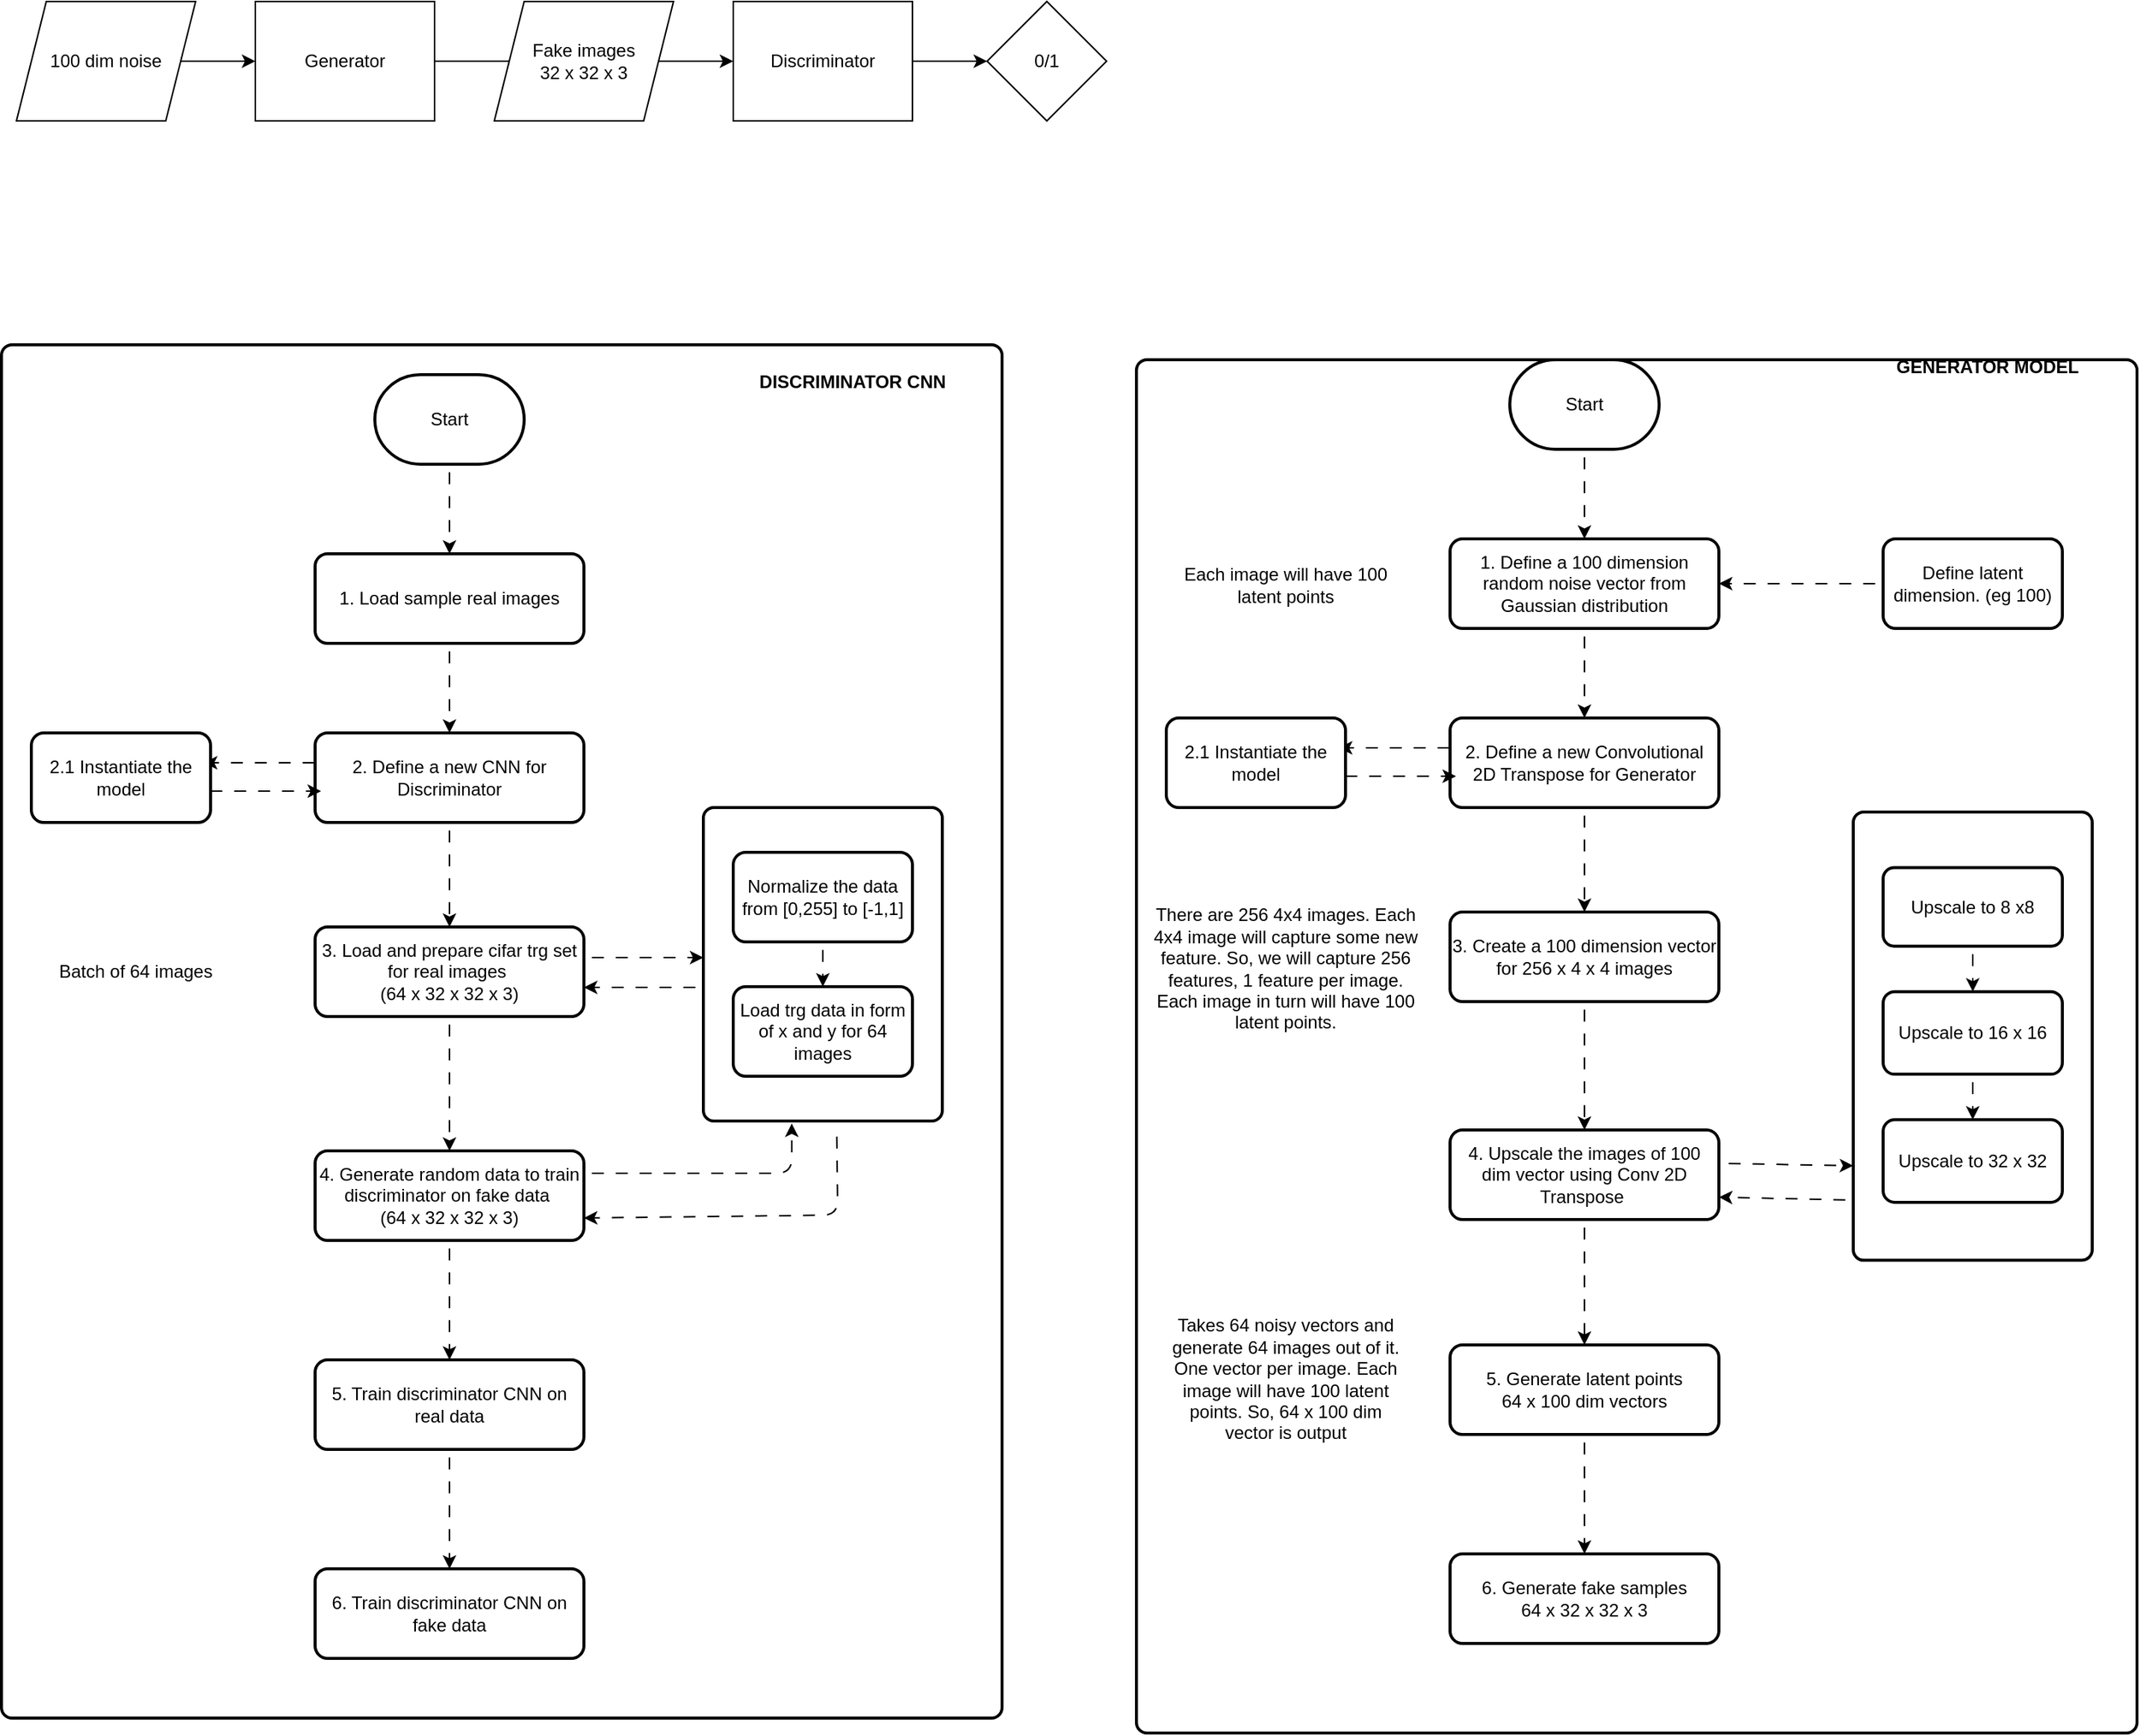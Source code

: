 <mxfile>
    <diagram id="4ZSlqq9PTy-f_bh8gYAk" name="Page-1">
        <mxGraphModel dx="710" dy="681" grid="1" gridSize="10" guides="1" tooltips="1" connect="1" arrows="1" fold="1" page="1" pageScale="1" pageWidth="850" pageHeight="1100" math="0" shadow="0">
            <root>
                <mxCell id="0"/>
                <mxCell id="1" parent="0"/>
                <mxCell id="66" value="" style="group" parent="1" vertex="1" connectable="0">
                    <mxGeometry x="150" y="390" width="670" height="920" as="geometry"/>
                </mxCell>
                <mxCell id="64" value="" style="rounded=1;whiteSpace=wrap;html=1;absoluteArcSize=1;arcSize=14;strokeWidth=2;" parent="66" vertex="1">
                    <mxGeometry width="670" height="920" as="geometry"/>
                </mxCell>
                <mxCell id="13" style="edgeStyle=none;html=1;entryX=0.5;entryY=0;entryDx=0;entryDy=0;flowAnimation=1;" parent="66" source="3" target="5" edge="1">
                    <mxGeometry relative="1" as="geometry">
                        <mxPoint x="275.5" y="50" as="targetPoint"/>
                    </mxGeometry>
                </mxCell>
                <mxCell id="3" value="Start" style="strokeWidth=2;html=1;shape=mxgraph.flowchart.terminator;whiteSpace=wrap;" parent="66" vertex="1">
                    <mxGeometry x="250" y="20" width="100" height="60" as="geometry"/>
                </mxCell>
                <mxCell id="8" value="" style="edgeStyle=none;html=1;flowAnimation=1;" parent="66" source="5" target="7" edge="1">
                    <mxGeometry relative="1" as="geometry"/>
                </mxCell>
                <mxCell id="5" value="1. Load sample real images" style="rounded=1;whiteSpace=wrap;html=1;arcSize=14;strokeWidth=2;resizeWidth=0;" parent="66" vertex="1">
                    <mxGeometry x="210" y="140" width="180" height="60" as="geometry"/>
                </mxCell>
                <mxCell id="10" value="" style="edgeStyle=none;html=1;flowAnimation=1;" parent="66" source="7" target="9" edge="1">
                    <mxGeometry relative="1" as="geometry"/>
                </mxCell>
                <mxCell id="15" value="" style="edgeStyle=none;html=1;flowAnimation=1;" parent="66" edge="1">
                    <mxGeometry relative="1" as="geometry">
                        <mxPoint x="215" y="280" as="sourcePoint"/>
                        <mxPoint x="135.5" y="280" as="targetPoint"/>
                    </mxGeometry>
                </mxCell>
                <mxCell id="7" value="2. Define a new CNN for Discriminator" style="whiteSpace=wrap;html=1;rounded=1;arcSize=14;strokeWidth=2;resizeWidth=0;" parent="66" vertex="1">
                    <mxGeometry x="210" y="260" width="180" height="60" as="geometry"/>
                </mxCell>
                <mxCell id="12" value="" style="edgeStyle=none;html=1;flowAnimation=1;" parent="66" source="9" target="11" edge="1">
                    <mxGeometry relative="1" as="geometry"/>
                </mxCell>
                <mxCell id="20" value="" style="edgeStyle=none;html=1;flowAnimation=1;" parent="66" edge="1">
                    <mxGeometry relative="1" as="geometry">
                        <mxPoint x="390" y="410.5" as="sourcePoint"/>
                        <mxPoint x="470" y="410.5" as="targetPoint"/>
                    </mxGeometry>
                </mxCell>
                <mxCell id="9" value="3. Load and prepare cifar trg set for real images&amp;nbsp;&lt;div&gt;(64 x 32 x 32 x 3)&lt;/div&gt;" style="whiteSpace=wrap;html=1;rounded=1;arcSize=14;strokeWidth=2;resizeWidth=0;" parent="66" vertex="1">
                    <mxGeometry x="210" y="390" width="180" height="60" as="geometry"/>
                </mxCell>
                <mxCell id="56" style="edgeStyle=orthogonalEdgeStyle;html=1;exitX=1;exitY=0.25;exitDx=0;exitDy=0;entryX=0.37;entryY=1.008;entryDx=0;entryDy=0;entryPerimeter=0;flowAnimation=1;" parent="66" source="11" target="54" edge="1">
                    <mxGeometry relative="1" as="geometry">
                        <mxPoint x="500" y="560" as="targetPoint"/>
                    </mxGeometry>
                </mxCell>
                <mxCell id="61" value="" style="edgeStyle=none;html=1;flowAnimation=1;" parent="66" source="11" target="60" edge="1">
                    <mxGeometry relative="1" as="geometry"/>
                </mxCell>
                <mxCell id="11" value="4. Generate random data to train discriminator on fake data&amp;nbsp;&lt;div&gt;(64 x 32 x 32 x 3)&lt;/div&gt;" style="whiteSpace=wrap;html=1;rounded=1;arcSize=14;strokeWidth=2;resizeWidth=0;" parent="66" vertex="1">
                    <mxGeometry x="210" y="540" width="180" height="60" as="geometry"/>
                </mxCell>
                <mxCell id="24" style="edgeStyle=none;html=1;entryX=0;entryY=0.5;entryDx=0;entryDy=0;flowAnimation=1;" parent="66" edge="1">
                    <mxGeometry relative="1" as="geometry">
                        <mxPoint x="134.5" y="299" as="sourcePoint"/>
                        <mxPoint x="214" y="299" as="targetPoint"/>
                    </mxGeometry>
                </mxCell>
                <mxCell id="14" value="2.1 Instantiate the model" style="whiteSpace=wrap;html=1;rounded=1;arcSize=14;strokeWidth=2;" parent="66" vertex="1">
                    <mxGeometry x="20" y="260" width="120" height="60" as="geometry"/>
                </mxCell>
                <mxCell id="25" style="edgeStyle=none;html=1;entryX=1;entryY=0.5;entryDx=0;entryDy=0;flowAnimation=1;" parent="66" edge="1">
                    <mxGeometry relative="1" as="geometry">
                        <mxPoint x="470" y="430.5" as="sourcePoint"/>
                        <mxPoint x="390" y="430.5" as="targetPoint"/>
                    </mxGeometry>
                </mxCell>
                <mxCell id="55" value="" style="group" parent="66" vertex="1" connectable="0">
                    <mxGeometry x="470" y="310" width="160" height="210" as="geometry"/>
                </mxCell>
                <mxCell id="54" value="" style="rounded=1;whiteSpace=wrap;html=1;absoluteArcSize=1;arcSize=14;strokeWidth=2;" parent="55" vertex="1">
                    <mxGeometry width="160" height="210" as="geometry"/>
                </mxCell>
                <mxCell id="22" value="" style="edgeStyle=none;html=1;flowAnimation=1;" parent="55" source="19" target="21" edge="1">
                    <mxGeometry relative="1" as="geometry"/>
                </mxCell>
                <mxCell id="19" value="Normalize the data from [0,255] to [-1,1]" style="whiteSpace=wrap;html=1;rounded=1;arcSize=14;strokeWidth=2;" parent="55" vertex="1">
                    <mxGeometry x="20" y="30" width="120" height="60" as="geometry"/>
                </mxCell>
                <mxCell id="21" value="Load trg data in form of x and y for 64 images" style="whiteSpace=wrap;html=1;rounded=1;arcSize=14;strokeWidth=2;" parent="55" vertex="1">
                    <mxGeometry x="20" y="120" width="120" height="60" as="geometry"/>
                </mxCell>
                <mxCell id="59" style="edgeStyle=none;html=1;exitX=0.558;exitY=1.01;exitDx=0;exitDy=0;flowAnimation=1;exitPerimeter=0;entryX=1;entryY=0.75;entryDx=0;entryDy=0;" parent="66" target="11" edge="1">
                    <mxGeometry relative="1" as="geometry">
                        <mxPoint x="390" y="583" as="targetPoint"/>
                        <Array as="points">
                            <mxPoint x="560" y="583"/>
                        </Array>
                        <mxPoint x="559.28" y="525.1" as="sourcePoint"/>
                    </mxGeometry>
                </mxCell>
                <mxCell id="63" value="" style="edgeStyle=none;html=1;flowAnimation=1;" parent="66" source="60" target="62" edge="1">
                    <mxGeometry relative="1" as="geometry"/>
                </mxCell>
                <mxCell id="60" value="5. Train discriminator CNN on real data" style="whiteSpace=wrap;html=1;rounded=1;arcSize=14;strokeWidth=2;resizeWidth=0;" parent="66" vertex="1">
                    <mxGeometry x="210" y="680" width="180" height="60" as="geometry"/>
                </mxCell>
                <mxCell id="62" value="6. Train discriminator CNN on fake data" style="whiteSpace=wrap;html=1;rounded=1;arcSize=14;strokeWidth=2;" parent="66" vertex="1">
                    <mxGeometry x="210" y="820" width="180" height="60" as="geometry"/>
                </mxCell>
                <mxCell id="65" value="DISCRIMINATOR CNN" style="text;html=1;align=center;verticalAlign=middle;whiteSpace=wrap;rounded=0;fontStyle=1" parent="66" vertex="1">
                    <mxGeometry x="490" y="10" width="160" height="30" as="geometry"/>
                </mxCell>
                <mxCell id="105" value="Batch of 64 images" style="text;html=1;align=center;verticalAlign=middle;whiteSpace=wrap;rounded=0;" vertex="1" parent="66">
                    <mxGeometry x="10" y="397.5" width="160" height="45" as="geometry"/>
                </mxCell>
                <mxCell id="67" value="" style="group" vertex="1" connectable="0" parent="1">
                    <mxGeometry x="910" y="380" width="670" height="920" as="geometry"/>
                </mxCell>
                <mxCell id="68" value="" style="rounded=1;whiteSpace=wrap;html=1;absoluteArcSize=1;arcSize=14;strokeWidth=2;" vertex="1" parent="67">
                    <mxGeometry y="20" width="670" height="920" as="geometry"/>
                </mxCell>
                <mxCell id="69" style="edgeStyle=none;html=1;entryX=0.5;entryY=0;entryDx=0;entryDy=0;flowAnimation=1;" edge="1" parent="67" source="70" target="72">
                    <mxGeometry relative="1" as="geometry">
                        <mxPoint x="275.5" y="50" as="targetPoint"/>
                    </mxGeometry>
                </mxCell>
                <mxCell id="70" value="Start" style="strokeWidth=2;html=1;shape=mxgraph.flowchart.terminator;whiteSpace=wrap;" vertex="1" parent="67">
                    <mxGeometry x="250" y="20" width="100" height="60" as="geometry"/>
                </mxCell>
                <mxCell id="71" value="" style="edgeStyle=none;html=1;flowAnimation=1;" edge="1" parent="67" source="72" target="75">
                    <mxGeometry relative="1" as="geometry"/>
                </mxCell>
                <mxCell id="72" value="1. Define a 100 dimension random noise vector from Gaussian distribution" style="rounded=1;whiteSpace=wrap;html=1;arcSize=14;strokeWidth=2;resizeWidth=0;" vertex="1" parent="67">
                    <mxGeometry x="210" y="140" width="180" height="60" as="geometry"/>
                </mxCell>
                <mxCell id="73" value="" style="edgeStyle=none;html=1;flowAnimation=1;" edge="1" parent="67" source="75" target="78">
                    <mxGeometry relative="1" as="geometry"/>
                </mxCell>
                <mxCell id="74" value="" style="edgeStyle=none;html=1;flowAnimation=1;" edge="1" parent="67">
                    <mxGeometry relative="1" as="geometry">
                        <mxPoint x="215" y="280" as="sourcePoint"/>
                        <mxPoint x="135.5" y="280" as="targetPoint"/>
                    </mxGeometry>
                </mxCell>
                <mxCell id="75" value="2. Define a new Convolutional 2D Transpose for Generator" style="whiteSpace=wrap;html=1;rounded=1;arcSize=14;strokeWidth=2;resizeWidth=0;" vertex="1" parent="67">
                    <mxGeometry x="210" y="260" width="180" height="60" as="geometry"/>
                </mxCell>
                <mxCell id="76" value="" style="edgeStyle=none;html=1;flowAnimation=1;" edge="1" parent="67" source="78" target="81">
                    <mxGeometry relative="1" as="geometry"/>
                </mxCell>
                <mxCell id="78" value="3. Create a 100 dimension vector for 256 x 4 x 4 images" style="whiteSpace=wrap;html=1;rounded=1;arcSize=14;strokeWidth=2;resizeWidth=0;" vertex="1" parent="67">
                    <mxGeometry x="210" y="390" width="180" height="60" as="geometry"/>
                </mxCell>
                <mxCell id="80" value="" style="edgeStyle=none;html=1;flowAnimation=1;" edge="1" parent="67" source="81" target="92">
                    <mxGeometry relative="1" as="geometry"/>
                </mxCell>
                <mxCell id="81" value="4. Upscale the images of 100 dim vector using Conv 2D Transpose&amp;nbsp;" style="whiteSpace=wrap;html=1;rounded=1;arcSize=14;strokeWidth=2;resizeWidth=0;" vertex="1" parent="67">
                    <mxGeometry x="210" y="536" width="180" height="60" as="geometry"/>
                </mxCell>
                <mxCell id="82" style="edgeStyle=none;html=1;entryX=0;entryY=0.5;entryDx=0;entryDy=0;flowAnimation=1;" edge="1" parent="67">
                    <mxGeometry relative="1" as="geometry">
                        <mxPoint x="134.5" y="299" as="sourcePoint"/>
                        <mxPoint x="214" y="299" as="targetPoint"/>
                    </mxGeometry>
                </mxCell>
                <mxCell id="83" value="2.1 Instantiate the model" style="whiteSpace=wrap;html=1;rounded=1;arcSize=14;strokeWidth=2;" vertex="1" parent="67">
                    <mxGeometry x="20" y="260" width="120" height="60" as="geometry"/>
                </mxCell>
                <mxCell id="85" value="" style="group" vertex="1" connectable="0" parent="67">
                    <mxGeometry x="480" y="300" width="160" height="310" as="geometry"/>
                </mxCell>
                <mxCell id="86" value="" style="rounded=1;whiteSpace=wrap;html=1;absoluteArcSize=1;arcSize=14;strokeWidth=2;" vertex="1" parent="85">
                    <mxGeometry y="23" width="160" height="300.312" as="geometry"/>
                </mxCell>
                <mxCell id="87" value="" style="edgeStyle=none;html=1;flowAnimation=1;" edge="1" parent="85" source="88" target="89">
                    <mxGeometry relative="1" as="geometry"/>
                </mxCell>
                <mxCell id="88" value="Upscale to 8 x8" style="whiteSpace=wrap;html=1;rounded=1;arcSize=14;strokeWidth=2;" vertex="1" parent="85">
                    <mxGeometry x="20" y="60.282" width="120" height="52.593" as="geometry"/>
                </mxCell>
                <mxCell id="101" value="" style="edgeStyle=none;html=1;flowAnimation=1;" edge="1" parent="85" source="89" target="100">
                    <mxGeometry relative="1" as="geometry"/>
                </mxCell>
                <mxCell id="89" value="Upscale to 16 x 16" style="whiteSpace=wrap;html=1;rounded=1;arcSize=14;strokeWidth=2;" vertex="1" parent="85">
                    <mxGeometry x="20" y="143.323" width="120" height="55.354" as="geometry"/>
                </mxCell>
                <mxCell id="100" value="Upscale to 32 x 32" style="whiteSpace=wrap;html=1;rounded=1;arcSize=14;strokeWidth=2;" vertex="1" parent="85">
                    <mxGeometry x="20" y="229.125" width="120" height="55.354" as="geometry"/>
                </mxCell>
                <mxCell id="90" style="edgeStyle=none;html=1;flowAnimation=1;entryX=1;entryY=0.75;entryDx=0;entryDy=0;" edge="1" parent="67" target="81">
                    <mxGeometry relative="1" as="geometry">
                        <mxPoint x="390" y="583" as="targetPoint"/>
                        <Array as="points"/>
                        <mxPoint x="480" y="583" as="sourcePoint"/>
                    </mxGeometry>
                </mxCell>
                <mxCell id="91" value="" style="edgeStyle=none;html=1;flowAnimation=1;" edge="1" parent="67" source="92" target="93">
                    <mxGeometry relative="1" as="geometry"/>
                </mxCell>
                <mxCell id="92" value="5. Generate latent points&lt;div&gt;64 x 100 dim vectors&lt;/div&gt;" style="whiteSpace=wrap;html=1;rounded=1;arcSize=14;strokeWidth=2;resizeWidth=0;" vertex="1" parent="67">
                    <mxGeometry x="210" y="680" width="180" height="60" as="geometry"/>
                </mxCell>
                <mxCell id="93" value="6. Generate fake samples&lt;div&gt;64 x 32 x 32 x 3&lt;/div&gt;" style="whiteSpace=wrap;html=1;rounded=1;arcSize=14;strokeWidth=2;" vertex="1" parent="67">
                    <mxGeometry x="210" y="820" width="180" height="60" as="geometry"/>
                </mxCell>
                <mxCell id="94" value="GENERATOR MODEL" style="text;html=1;align=center;verticalAlign=middle;whiteSpace=wrap;rounded=0;fontStyle=1" vertex="1" parent="67">
                    <mxGeometry x="490" y="10" width="160" height="30" as="geometry"/>
                </mxCell>
                <mxCell id="98" value="There are 256 4x4 images. Each 4x4 image will capture some new feature. So, we will capture 256 features, 1 feature per image. Each image in turn will have 100 latent points." style="text;html=1;align=center;verticalAlign=middle;whiteSpace=wrap;rounded=0;" vertex="1" parent="67">
                    <mxGeometry x="10" y="405" width="180" height="45" as="geometry"/>
                </mxCell>
                <mxCell id="107" value="Takes 64 noisy vectors and generate 64 images out of it. One vector per image. Each image will have 100 latent points. So, 64 x 100 dim vector is output" style="text;html=1;align=center;verticalAlign=middle;whiteSpace=wrap;rounded=0;" vertex="1" parent="67">
                    <mxGeometry x="20" y="680" width="160" height="45" as="geometry"/>
                </mxCell>
                <mxCell id="108" value="Each image will have 100 latent points" style="text;html=1;align=center;verticalAlign=middle;whiteSpace=wrap;rounded=0;" vertex="1" parent="67">
                    <mxGeometry x="20" y="148" width="160" height="45" as="geometry"/>
                </mxCell>
                <mxCell id="97" style="edgeStyle=none;html=1;flowAnimation=1;" edge="1" parent="1" source="95" target="72">
                    <mxGeometry relative="1" as="geometry"/>
                </mxCell>
                <mxCell id="95" value="Define latent dimension. (eg 100)" style="whiteSpace=wrap;html=1;rounded=1;arcSize=14;strokeWidth=2;" vertex="1" parent="1">
                    <mxGeometry x="1410" y="520" width="120" height="60" as="geometry"/>
                </mxCell>
                <mxCell id="104" style="edgeStyle=none;html=1;flowAnimation=1;exitX=1.007;exitY=0.373;exitDx=0;exitDy=0;exitPerimeter=0;" edge="1" parent="1" source="81">
                    <mxGeometry relative="1" as="geometry">
                        <mxPoint x="1390" y="940" as="targetPoint"/>
                        <Array as="points"/>
                        <mxPoint x="1310" y="950" as="sourcePoint"/>
                    </mxGeometry>
                </mxCell>
                <mxCell id="111" value="" style="edgeStyle=none;html=1;" edge="1" parent="1" source="109">
                    <mxGeometry relative="1" as="geometry">
                        <mxPoint x="520" y="200" as="targetPoint"/>
                    </mxGeometry>
                </mxCell>
                <mxCell id="109" value="Generator" style="whiteSpace=wrap;html=1;" vertex="1" parent="1">
                    <mxGeometry x="320" y="160" width="120" height="80" as="geometry"/>
                </mxCell>
                <mxCell id="113" style="edgeStyle=none;html=1;entryX=0;entryY=0.5;entryDx=0;entryDy=0;" edge="1" parent="1" source="112" target="109">
                    <mxGeometry relative="1" as="geometry"/>
                </mxCell>
                <mxCell id="112" value="100 dim noise" style="shape=parallelogram;perimeter=parallelogramPerimeter;whiteSpace=wrap;html=1;fixedSize=1;" vertex="1" parent="1">
                    <mxGeometry x="160" y="160" width="120" height="80" as="geometry"/>
                </mxCell>
                <mxCell id="118" value="" style="edgeStyle=none;html=1;" edge="1" parent="1" source="114" target="117">
                    <mxGeometry relative="1" as="geometry"/>
                </mxCell>
                <mxCell id="114" value="Fake images&lt;div&gt;32 x 32 x 3&lt;/div&gt;" style="shape=parallelogram;perimeter=parallelogramPerimeter;whiteSpace=wrap;html=1;fixedSize=1;" vertex="1" parent="1">
                    <mxGeometry x="480" y="160" width="120" height="80" as="geometry"/>
                </mxCell>
                <mxCell id="120" style="edgeStyle=none;html=1;entryX=0;entryY=0.5;entryDx=0;entryDy=0;" edge="1" parent="1" source="117" target="119">
                    <mxGeometry relative="1" as="geometry"/>
                </mxCell>
                <mxCell id="117" value="Discriminator" style="whiteSpace=wrap;html=1;" vertex="1" parent="1">
                    <mxGeometry x="640" y="160" width="120" height="80" as="geometry"/>
                </mxCell>
                <mxCell id="119" value="0/1" style="rhombus;whiteSpace=wrap;html=1;" vertex="1" parent="1">
                    <mxGeometry x="810" y="160" width="80" height="80" as="geometry"/>
                </mxCell>
            </root>
        </mxGraphModel>
    </diagram>
</mxfile>